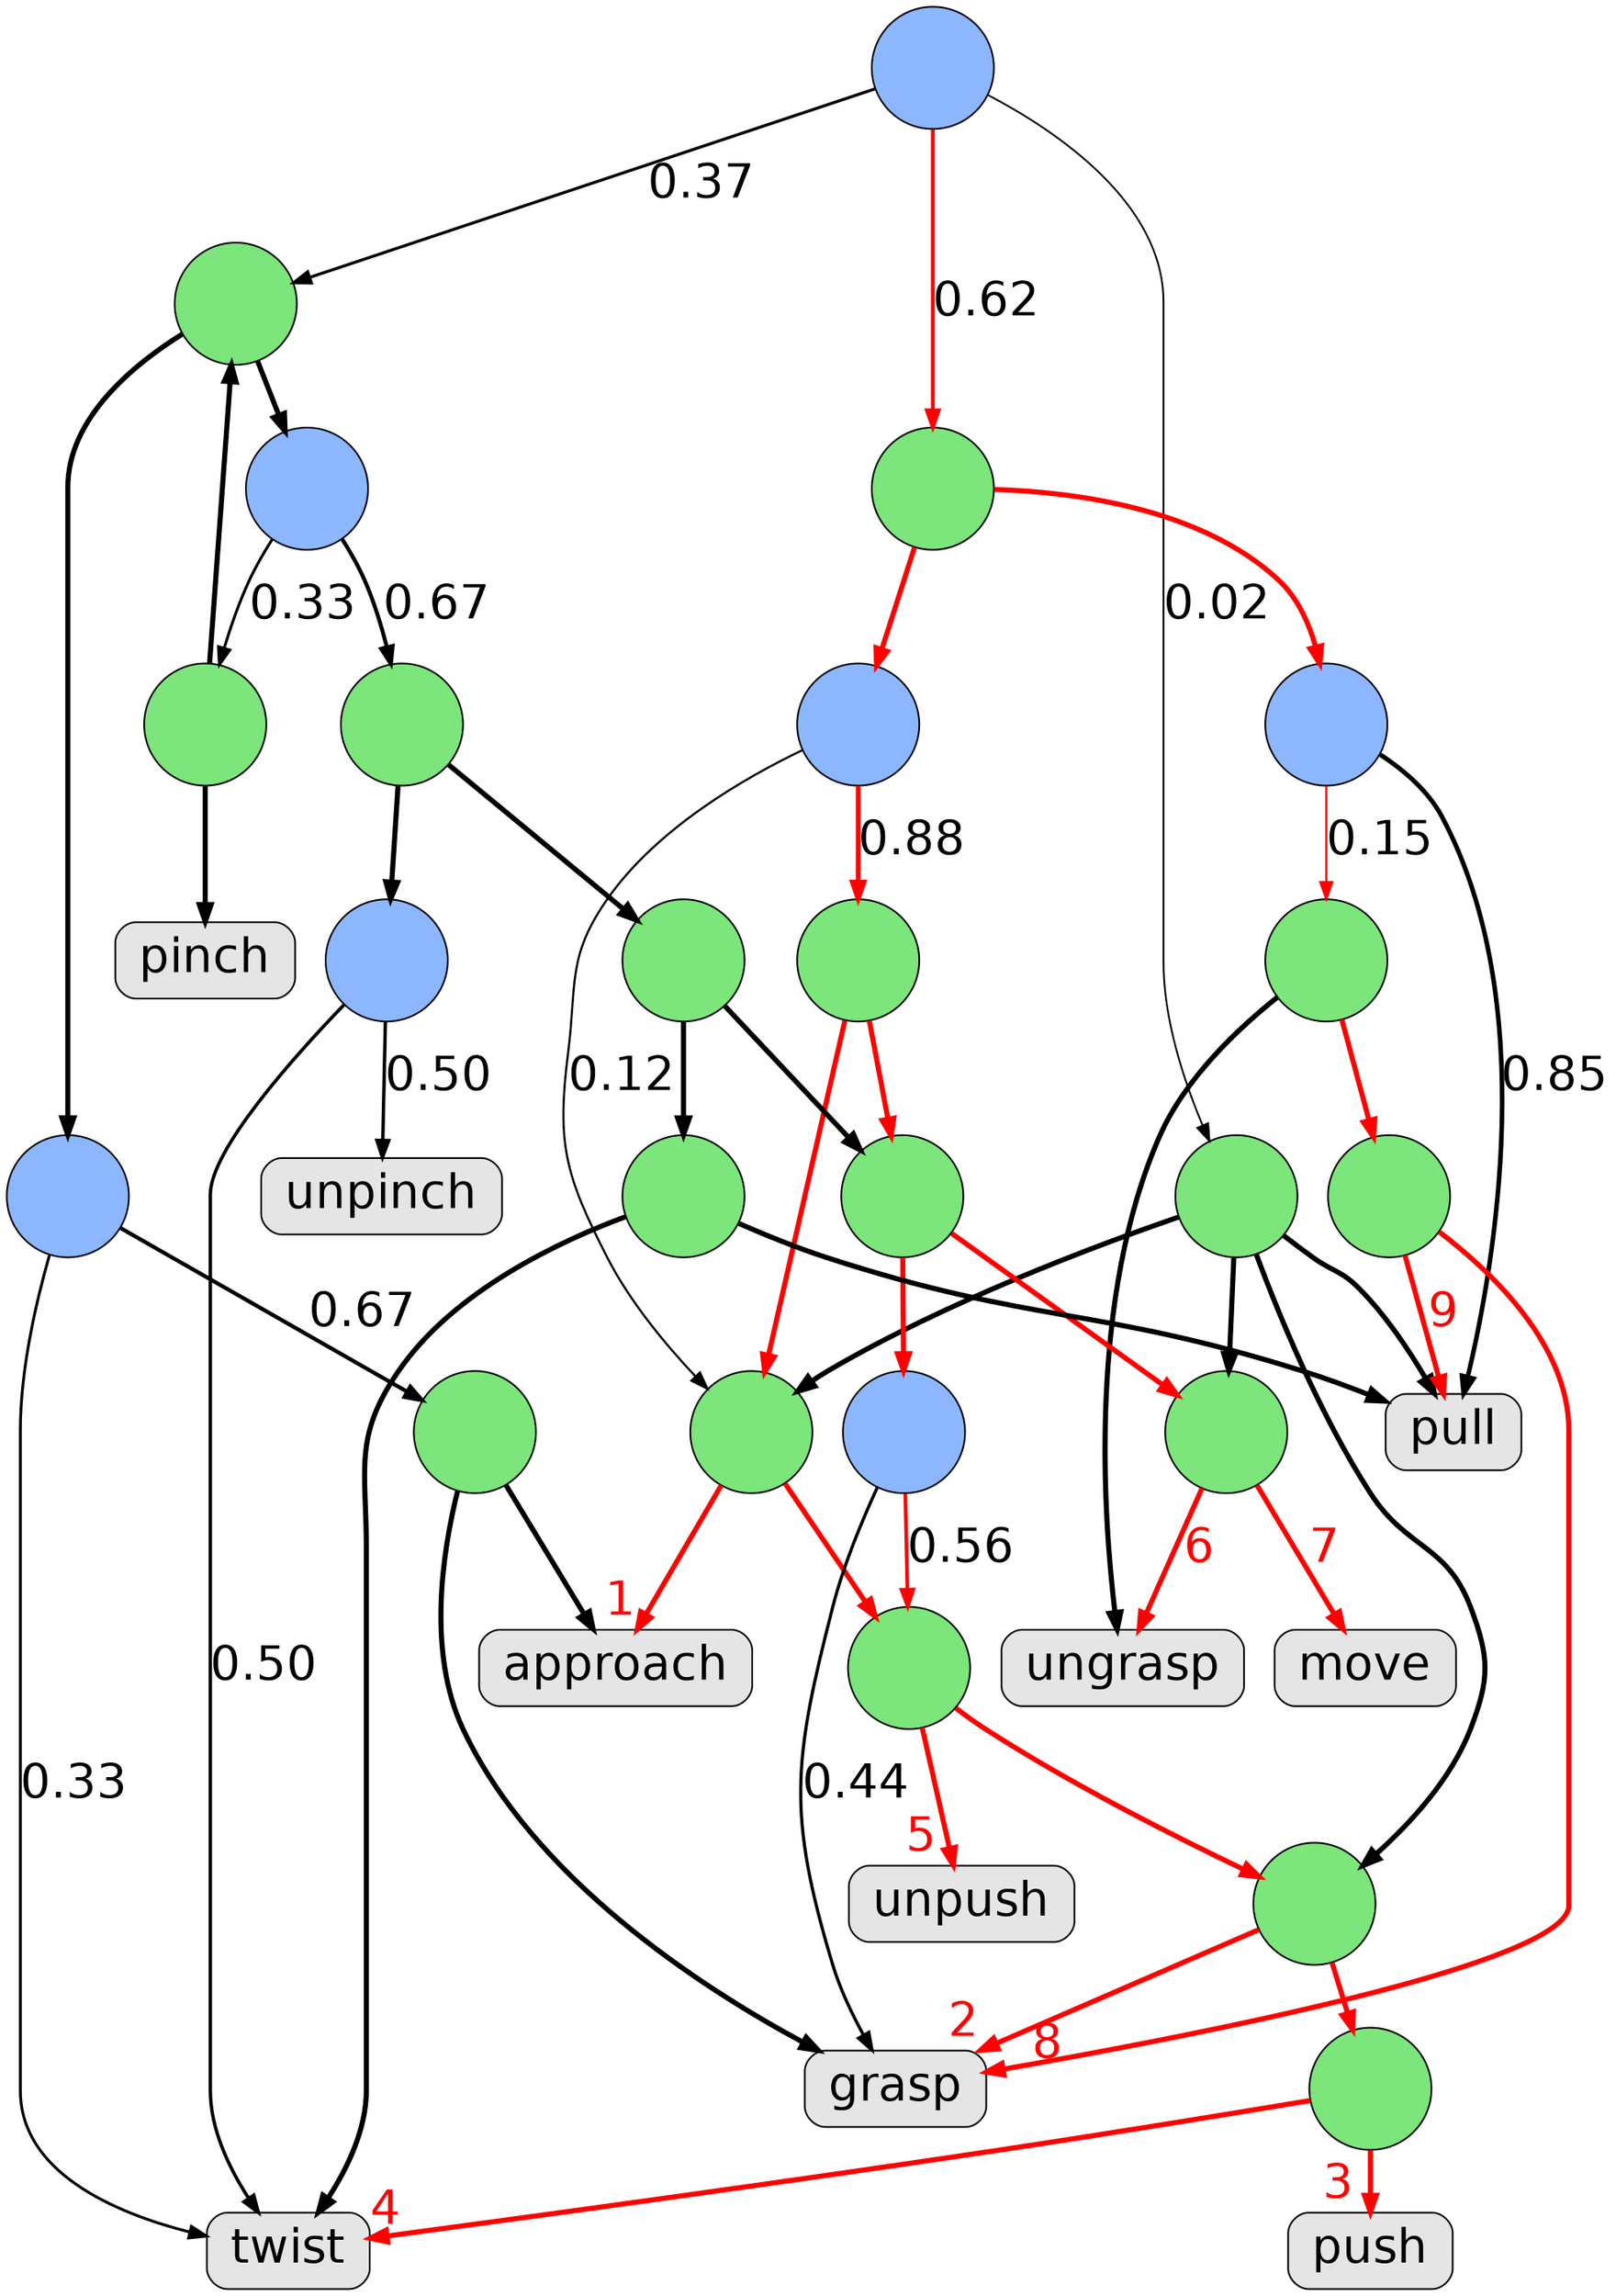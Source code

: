 digraph G {
graph[fontname = "DejaVu Sans", fontsize=28];
node[fontname = "DejaVu Sans", fontsize=28];
edge[fontname = "DejaVu Sans", fontsize=28];
59 [label="", shape=circle, fillcolor="#8cb7ff", style=filled, color=black, width=1, ranksep=0.5, nodesep=0.5]
59 -> 26 [label = "0.02", penwidth=1.0307692307692307, weight=3 ]
59 -> 17 [label = "0.62", color=red, penwidth=2.230769230769231, weight=3 ]
59 -> 22 [label = "0.37", penwidth=1.7384615384615385, weight=3 ]
26 [label="", shape=circle, fillcolor="#7ce57b", style=filled, color=black, width=1, ranksep=0.5, nodesep=0.5]
26 -> pull [penwidth=3, weight=3]
26 -> 11 [penwidth=3, weight=3]
26 -> 13 [penwidth=3, weight=3]
26 -> 14 [penwidth=3, weight=3]
17 [label="", shape=circle, fillcolor="#7ce57b", style=filled, color=black, width=1, ranksep=0.5, nodesep=0.5]
17 -> 41 [color=red, penwidth=3, weight=3]
17 -> 42 [color=red, penwidth=3, weight=3]
22 [label="", shape=circle, fillcolor="#7ce57b", style=filled, color=black, width=1, ranksep=0.5, nodesep=0.5]
22 -> 51 [penwidth=3, weight=3]
22 -> 52 [penwidth=3, weight=3]
pull [margin="0.2,0.1", shape=box, fillcolor=grey90, style="rounded,filled", ranksep=0.5, nodesep=0.5]
11 [label="", shape=circle, fillcolor="#7ce57b", style=filled, color=black, width=1, ranksep=0.5, nodesep=0.5]
11 -> grasp [color=red, headlabel="2", fontcolor=red, penwidth=3, weight=3]
11 -> 10 [color=red, penwidth=3, weight=3]
13 [label="", shape=circle, fillcolor="#7ce57b", style=filled, color=black, width=1, ranksep=0.5, nodesep=0.5]
13 -> ungrasp [color=red, label="6", fontcolor=red, penwidth=3, weight=3]
13 -> move [color=red, label="7", fontcolor=red, penwidth=3, weight=3]
14 [label="", shape=circle, fillcolor="#7ce57b", style=filled, color=black, width=1, ranksep=0.5, nodesep=0.5]
14 -> approach [color=red, fontcolor=red, headlabel="1", penwidth=3, weight=3]
14 -> 12 [color=red, penwidth=3, weight=3]
grasp [margin="0.2,0.1", shape=box, fillcolor=grey90, style="rounded,filled", ranksep=0.5, nodesep=0.5]
10 [label="", shape=circle, fillcolor="#7ce57b", style=filled, color=black, width=1, ranksep=0.5, nodesep=0.5]
10 -> push [color=red, headlabel="3 ", fontcolor=red, penwidth=3, weight=3]
10 -> twist [color=red, headlabel="4", fontcolor=red, penwidth=3, weight=3]
push [margin="0.2,0.1", shape=box, fillcolor=grey90, style="rounded,filled", ranksep=0.5, nodesep=0.5]
twist [margin="0.2,0.1", shape=box, fillcolor=grey90, style="rounded,filled", ranksep=0.5, nodesep=0.5]
ungrasp [margin="0.2,0.1", shape=box, fillcolor=grey90, style="rounded,filled", ranksep=0.5, nodesep=0.5]
move [margin="0.2,0.1", shape=box, fillcolor=grey90, style="rounded,filled", ranksep=0.5, nodesep=0.5]
approach [margin="0.2,0.1", shape=box, fillcolor=grey90, style="rounded,filled", ranksep=0.5, nodesep=0.5]
12 [label="", shape=circle, fillcolor="#7ce57b", style=filled, color=black, width=1, ranksep=0.5, nodesep=0.5]
12 -> 11 [color=red, penwidth=3, weight=3]
12 -> unpush [color=red, headlabel=" 5 ", fontcolor=red, penwidth=3, weight=3]
unpush [margin="0.2,0.1", shape=box, fillcolor=grey90, style="rounded,filled", ranksep=0.5, nodesep=0.5]
41 [label="", shape=circle, fillcolor="#8cb7ff", style=filled, color=black, width=1, ranksep=0.5, nodesep=0.5]
41 -> 16 [color=red, label = "0.88", penwidth=2.75, weight=3 ]
41 -> 14 [label = "0.12", penwidth=1.25, weight=3 ]
42 [label="", shape=circle, fillcolor="#8cb7ff", style=filled, color=black, width=1, ranksep=0.5, nodesep=0.5]
42 -> pull [label = "0.85", penwidth=2.7, weight=3 ]
42 -> 25 [color=red, label = "0.15", penwidth=1.3, weight=3 ]
16 [label="", shape=circle, fillcolor="#7ce57b", style=filled, color=black, width=1, ranksep=0.5, nodesep=0.5]
16 -> 14 [color=red, penwidth=3, weight=3]
16 -> 15 [color=red, penwidth=3, weight=3]
15 [label="", shape=circle, fillcolor="#7ce57b", style=filled, color=black, width=1, ranksep=0.5, nodesep=0.5]
15 -> 13 [color=red, penwidth=3, weight=3]
15 -> 38 [color=red, penwidth=3, weight=3]
38 [label="", shape=circle, fillcolor="#8cb7ff", style=filled, color=black, width=1, ranksep=0.5, nodesep=0.5]
38 -> grasp [label = "0.44", penwidth=1.8813559322033897, weight=3 ]
38 -> 12 [color=red, label = "0.56", penwidth=2.11864406779661, weight=3 ]
25 [label="", shape=circle, fillcolor="#7ce57b", style=filled, color=black, width=1, ranksep=0.5, nodesep=0.5]
25 -> ungrasp [penwidth=3, weight=3]
25 -> 24 [color=red, penwidth=3, weight=3]
24 [label="", shape=circle, fillcolor="#7ce57b", style=filled, color=black, width=1, ranksep=0.5, nodesep=0.5]
24 -> grasp [color=red, headlabel="   8", fontcolor=red, penwidth=3, weight=3]
24 -> pull [color=red, label="9", fontcolor=red, penwidth=3, weight=3]
51 [label="", shape=circle, fillcolor="#8cb7ff", style=filled, color=black, width=1, ranksep=0.5, nodesep=0.5]
51 -> 20 [label = "0.67", penwidth=2.333333333333333, weight=3 ]
51 -> twist [label = "0.33", penwidth=1.6666666666666665, weight=3 ]
52 [label="", shape=circle, fillcolor="#8cb7ff", style=filled, color=black, width=1, ranksep=0.5, nodesep=0.5]
52 -> 21 [label = "0.67", penwidth=2.333333333333333, weight=3 ]
52 -> 23 [label = "0.33", penwidth=1.6666666666666665, weight=3 ]
20 [label="", shape=circle, fillcolor="#7ce57b", style=filled, color=black, width=1, ranksep=0.5, nodesep=0.5]
20 -> approach [penwidth=3, weight=3]
20 -> grasp [penwidth=3, weight=3]
21 [label="", shape=circle, fillcolor="#7ce57b", style=filled, color=black, width=1, ranksep=0.5, nodesep=0.5]
21 -> 49 [penwidth=3, weight=3]
21 -> 19 [penwidth=3, weight=3]
23 [label="", shape=circle, fillcolor="#7ce57b", style=filled, color=black, width=1, ranksep=0.5, nodesep=0.5]
23 -> pinch [penwidth=3, weight=3]
23 -> 22 [penwidth=3, weight=3]
49 [label="", shape=circle, fillcolor="#8cb7ff", style=filled, color=black, width=1, ranksep=0.5, nodesep=0.5]
49 -> unpinch [label = "0.50", penwidth=2.0, weight=3 ]
49 -> twist [label = "0.50", penwidth=2.0, weight=3 ]
19 [label="", shape=circle, fillcolor="#7ce57b", style=filled, color=black, width=1, ranksep=0.5, nodesep=0.5]
19 -> 15 [penwidth=3, weight=3]
19 -> 18 [penwidth=3, weight=3]
unpinch [margin="0.2,0.1", shape=box, fillcolor=grey90, style="rounded,filled", ranksep=0.5, nodesep=0.5]
18 [label="", shape=circle, fillcolor="#7ce57b", style=filled, color=black, width=1, ranksep=0.5, nodesep=0.5]
18 -> twist [penwidth=3, weight=3]
18 -> pull [penwidth=3, weight=3]
pinch [margin="0.2,0.1", shape=box, fillcolor=grey90, style="rounded,filled", ranksep=0.5, nodesep=0.5]
}